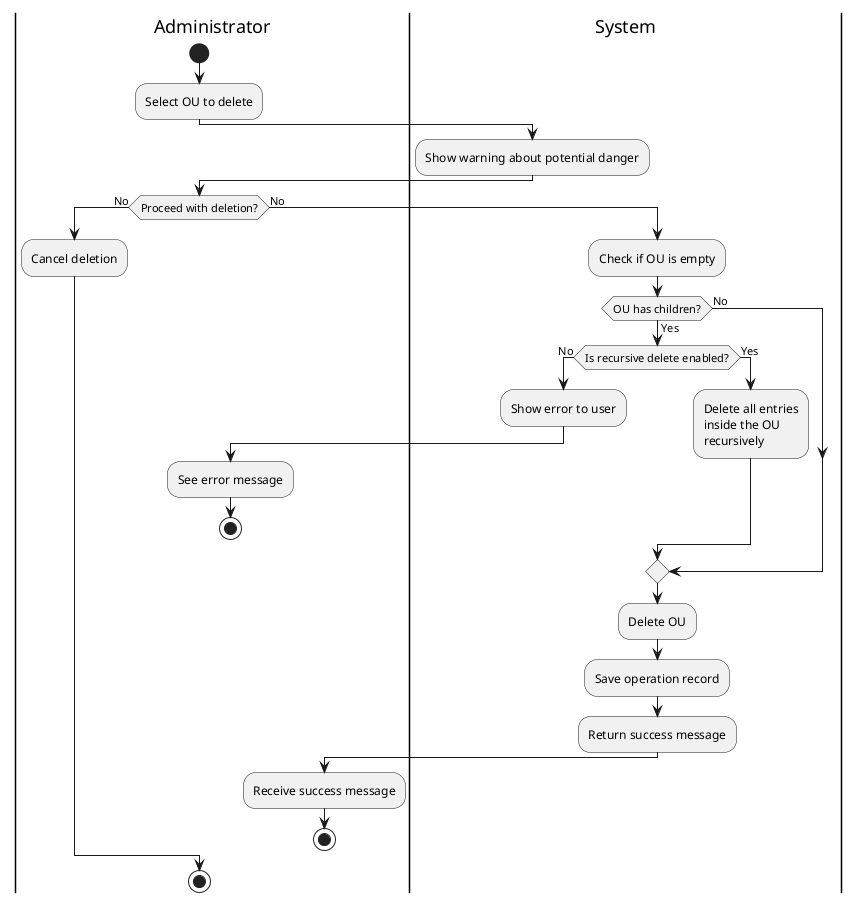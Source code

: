 @startuml activity-diagram delete ou

|Administrator|
start

:Select OU to delete;

|System|
:Show warning about potential danger;

|Administrator|
if (Proceed with deletion?) then (No)
    :Cancel deletion;
else (No)
    |System|
    :Check if OU is empty;
    if (OU has children?) then (Yes)
        if(Is recursive delete enabled?) then (No)
            :Show error to user;

            |Administrator|

            :See error message;
            stop
        else (Yes)
            |System|
            :Delete all entries\ninside the OU\nrecursively;
        endif
    else (No)
    endif
        |System|
        :Delete OU;
        :Save operation record;
        :Return success message;
        |Administrator|
        :Receive success message;
        stop;

endif
stop
@enduml
